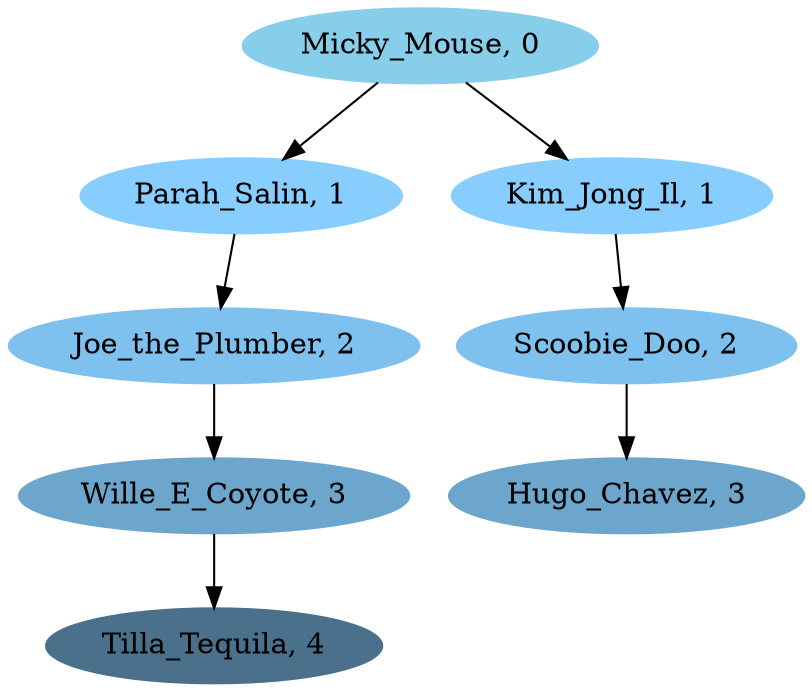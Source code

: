 digraph G {
Micky_Mouse[style = "filled", color=skyblue, label="Micky_Mouse, 0"];
Micky_Mouse -> Parah_Salin;
Parah_Salin[style = "filled", color=skyblue1, label="Parah_Salin, 1"];
Parah_Salin -> Joe_the_Plumber;
Joe_the_Plumber[style = "filled", color=skyblue2, label="Joe_the_Plumber, 2"];
Joe_the_Plumber -> Wille_E_Coyote;
Wille_E_Coyote[style = "filled", color=skyblue3, label="Wille_E_Coyote, 3"];
Wille_E_Coyote -> Tilla_Tequila;
Tilla_Tequila[style = "filled", color=skyblue4, label="Tilla_Tequila, 4"];
Micky_Mouse -> Kim_Jong_Il;
Kim_Jong_Il[style = "filled", color=skyblue1, label="Kim_Jong_Il, 1"];
Kim_Jong_Il -> Scoobie_Doo;
Scoobie_Doo[style = "filled", color=skyblue2, label="Scoobie_Doo, 2"];
Scoobie_Doo -> Hugo_Chavez;
Hugo_Chavez[style = "filled", color=skyblue3, label="Hugo_Chavez, 3"];
}